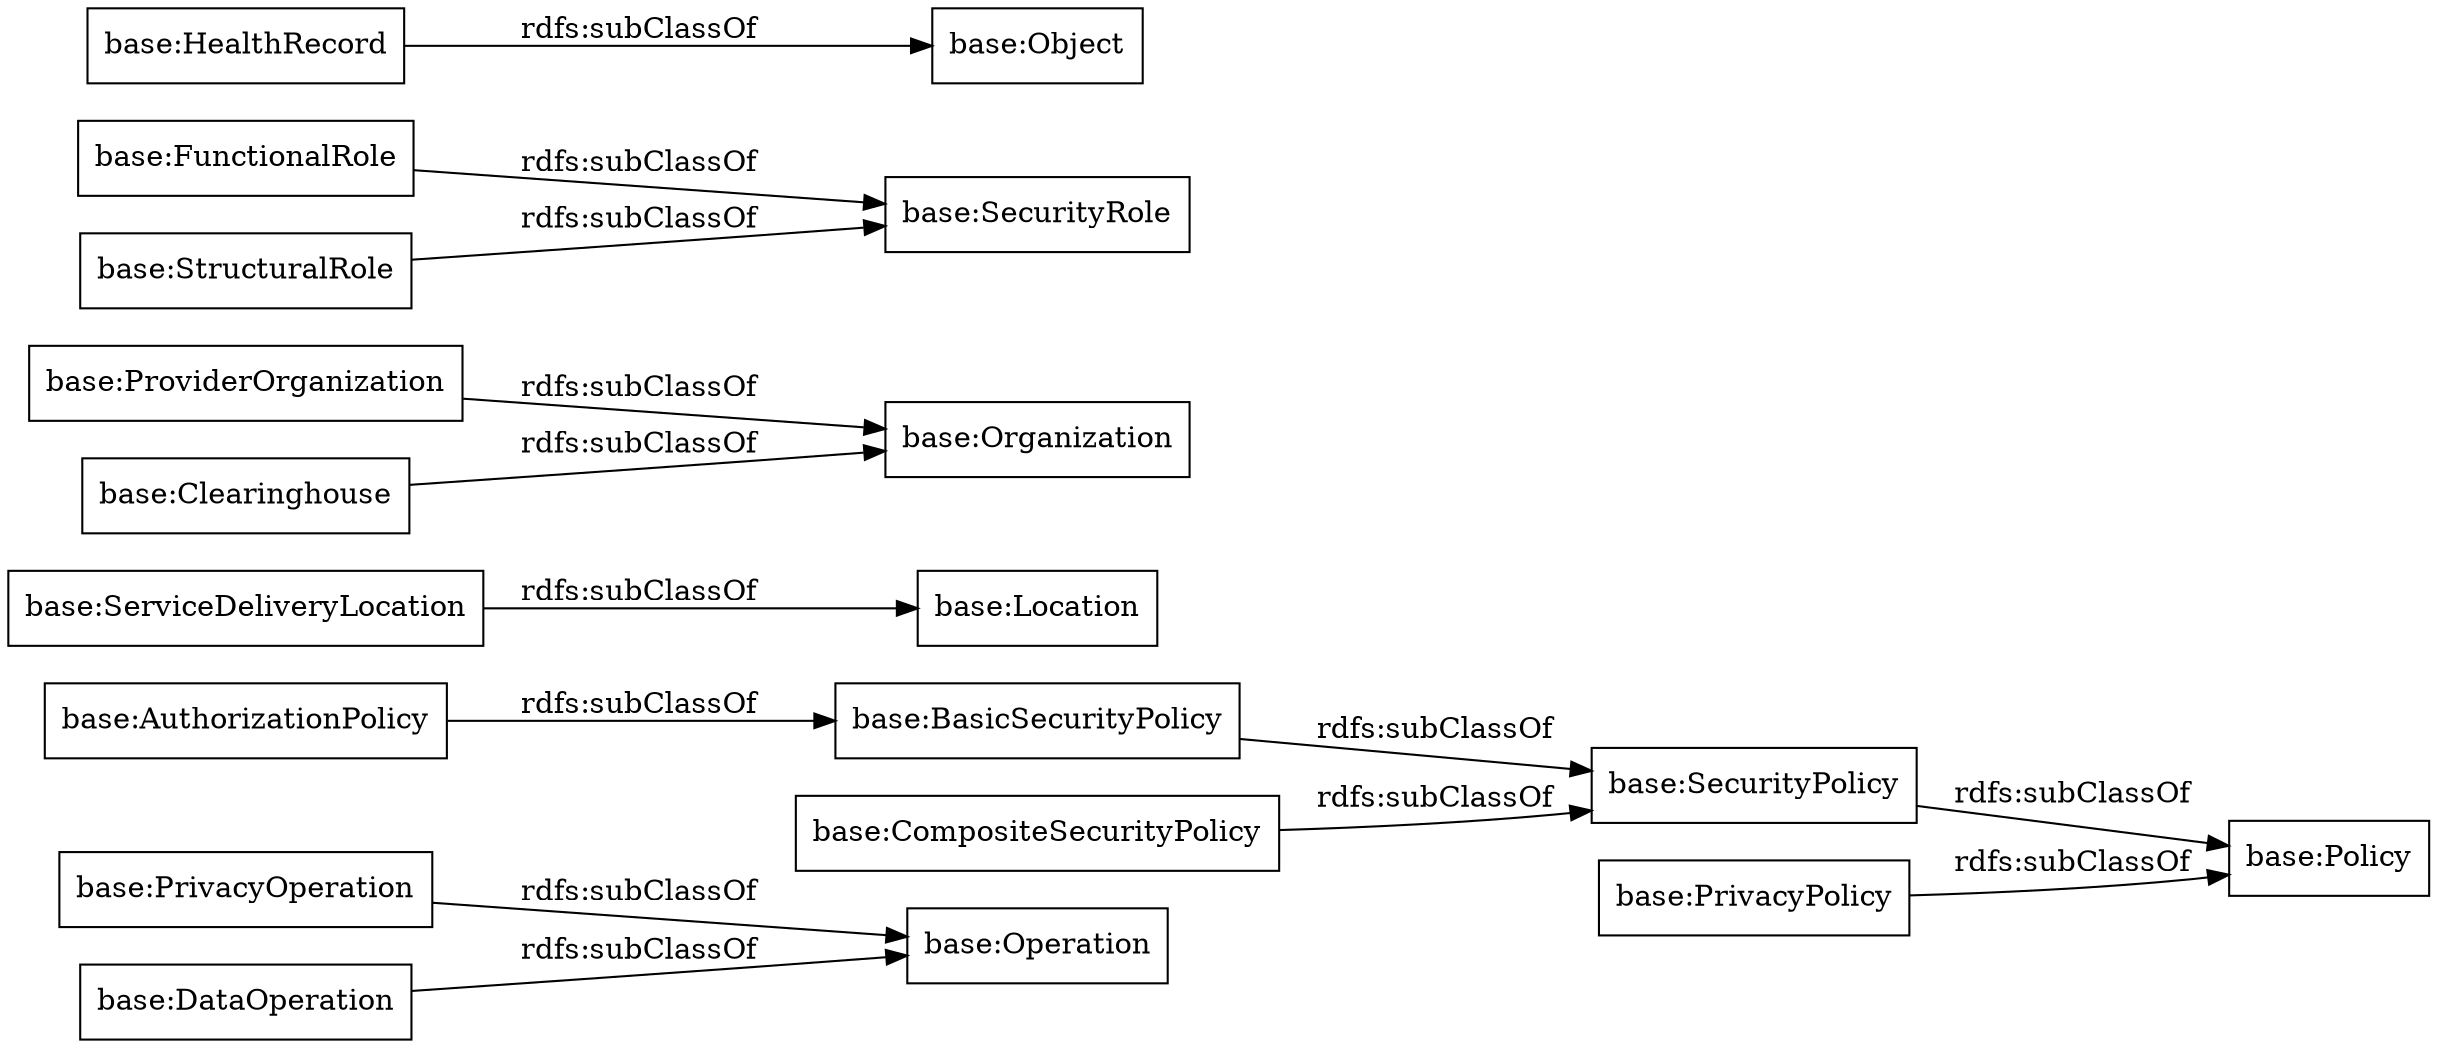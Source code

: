 digraph ar2dtool_diagram { 
rankdir=LR;
size="1000"
node [shape = rectangle, color="black"]; "base:PrivacyOperation" "base:AuthorizationPolicy" "base:ServiceDeliveryLocation" "base:BasicSecurityPolicy" "base:ProviderOrganization" "base:CompositeSecurityPolicy" "base:Location" "base:SecurityRole" "base:FunctionalRole" "base:Clearinghouse" "base:HealthRecord" "base:Object" "base:PrivacyPolicy" "base:DataOperation" "base:SecurityPolicy" "base:StructuralRole" "base:Operation" "base:Organization" "base:Policy" ; /*classes style*/
	"base:DataOperation" -> "base:Operation" [ label = "rdfs:subClassOf" ];
	"base:BasicSecurityPolicy" -> "base:SecurityPolicy" [ label = "rdfs:subClassOf" ];
	"base:PrivacyPolicy" -> "base:Policy" [ label = "rdfs:subClassOf" ];
	"base:FunctionalRole" -> "base:SecurityRole" [ label = "rdfs:subClassOf" ];
	"base:Clearinghouse" -> "base:Organization" [ label = "rdfs:subClassOf" ];
	"base:ServiceDeliveryLocation" -> "base:Location" [ label = "rdfs:subClassOf" ];
	"base:CompositeSecurityPolicy" -> "base:SecurityPolicy" [ label = "rdfs:subClassOf" ];
	"base:PrivacyOperation" -> "base:Operation" [ label = "rdfs:subClassOf" ];
	"base:SecurityPolicy" -> "base:Policy" [ label = "rdfs:subClassOf" ];
	"base:AuthorizationPolicy" -> "base:BasicSecurityPolicy" [ label = "rdfs:subClassOf" ];
	"base:ProviderOrganization" -> "base:Organization" [ label = "rdfs:subClassOf" ];
	"base:HealthRecord" -> "base:Object" [ label = "rdfs:subClassOf" ];
	"base:StructuralRole" -> "base:SecurityRole" [ label = "rdfs:subClassOf" ];

}
